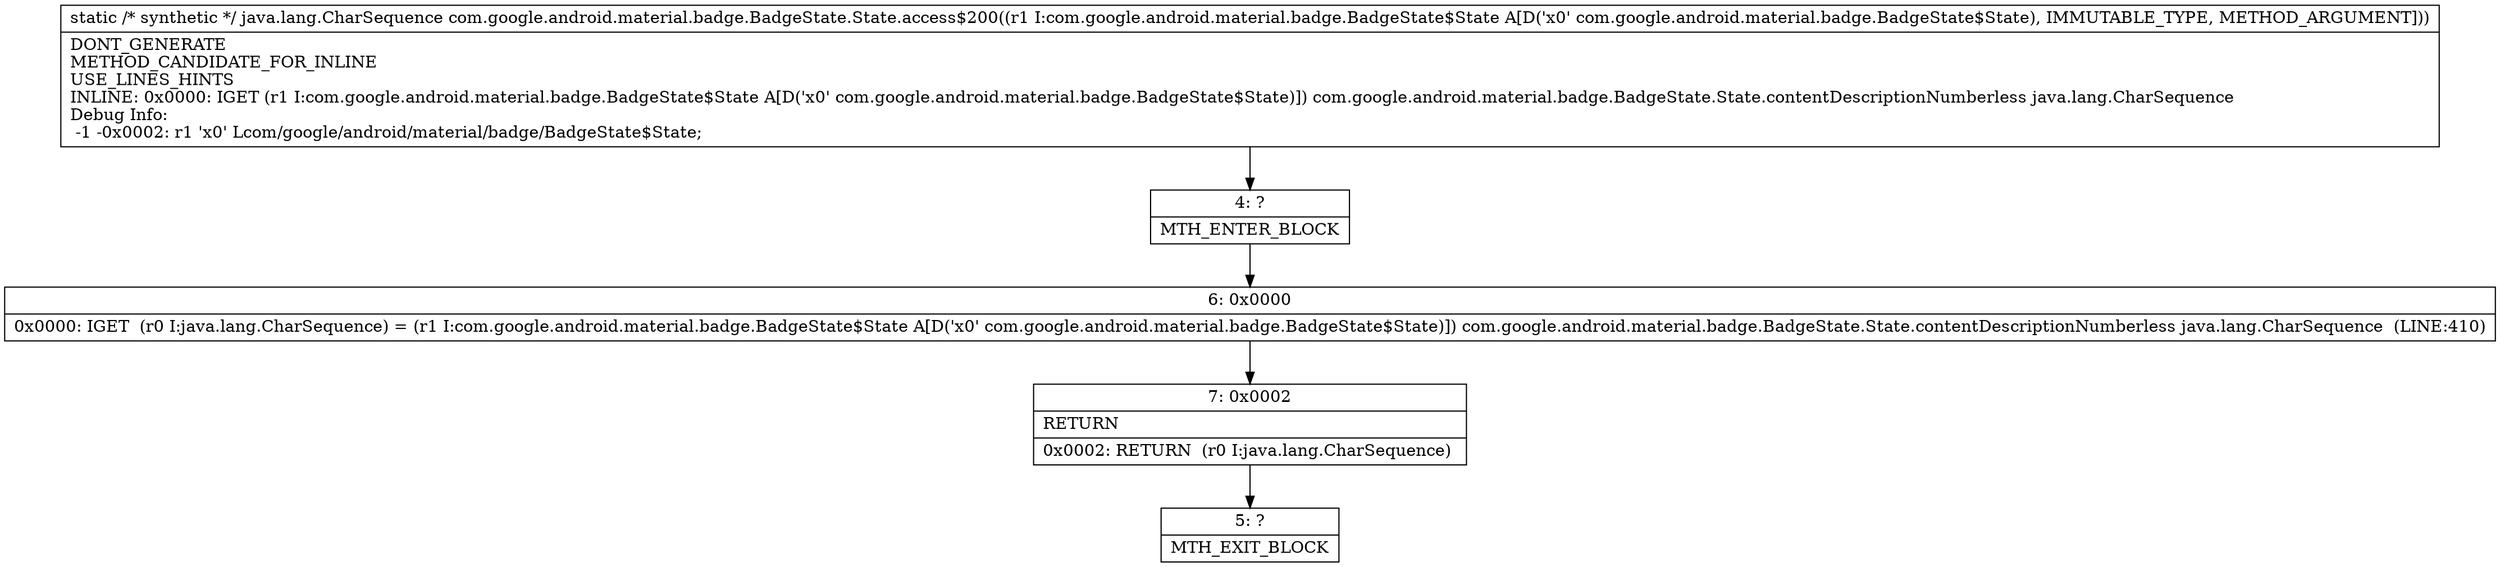 digraph "CFG forcom.google.android.material.badge.BadgeState.State.access$200(Lcom\/google\/android\/material\/badge\/BadgeState$State;)Ljava\/lang\/CharSequence;" {
Node_4 [shape=record,label="{4\:\ ?|MTH_ENTER_BLOCK\l}"];
Node_6 [shape=record,label="{6\:\ 0x0000|0x0000: IGET  (r0 I:java.lang.CharSequence) = (r1 I:com.google.android.material.badge.BadgeState$State A[D('x0' com.google.android.material.badge.BadgeState$State)]) com.google.android.material.badge.BadgeState.State.contentDescriptionNumberless java.lang.CharSequence  (LINE:410)\l}"];
Node_7 [shape=record,label="{7\:\ 0x0002|RETURN\l|0x0002: RETURN  (r0 I:java.lang.CharSequence) \l}"];
Node_5 [shape=record,label="{5\:\ ?|MTH_EXIT_BLOCK\l}"];
MethodNode[shape=record,label="{static \/* synthetic *\/ java.lang.CharSequence com.google.android.material.badge.BadgeState.State.access$200((r1 I:com.google.android.material.badge.BadgeState$State A[D('x0' com.google.android.material.badge.BadgeState$State), IMMUTABLE_TYPE, METHOD_ARGUMENT]))  | DONT_GENERATE\lMETHOD_CANDIDATE_FOR_INLINE\lUSE_LINES_HINTS\lINLINE: 0x0000: IGET  (r1 I:com.google.android.material.badge.BadgeState$State A[D('x0' com.google.android.material.badge.BadgeState$State)]) com.google.android.material.badge.BadgeState.State.contentDescriptionNumberless java.lang.CharSequence\lDebug Info:\l  \-1 \-0x0002: r1 'x0' Lcom\/google\/android\/material\/badge\/BadgeState$State;\l}"];
MethodNode -> Node_4;Node_4 -> Node_6;
Node_6 -> Node_7;
Node_7 -> Node_5;
}

